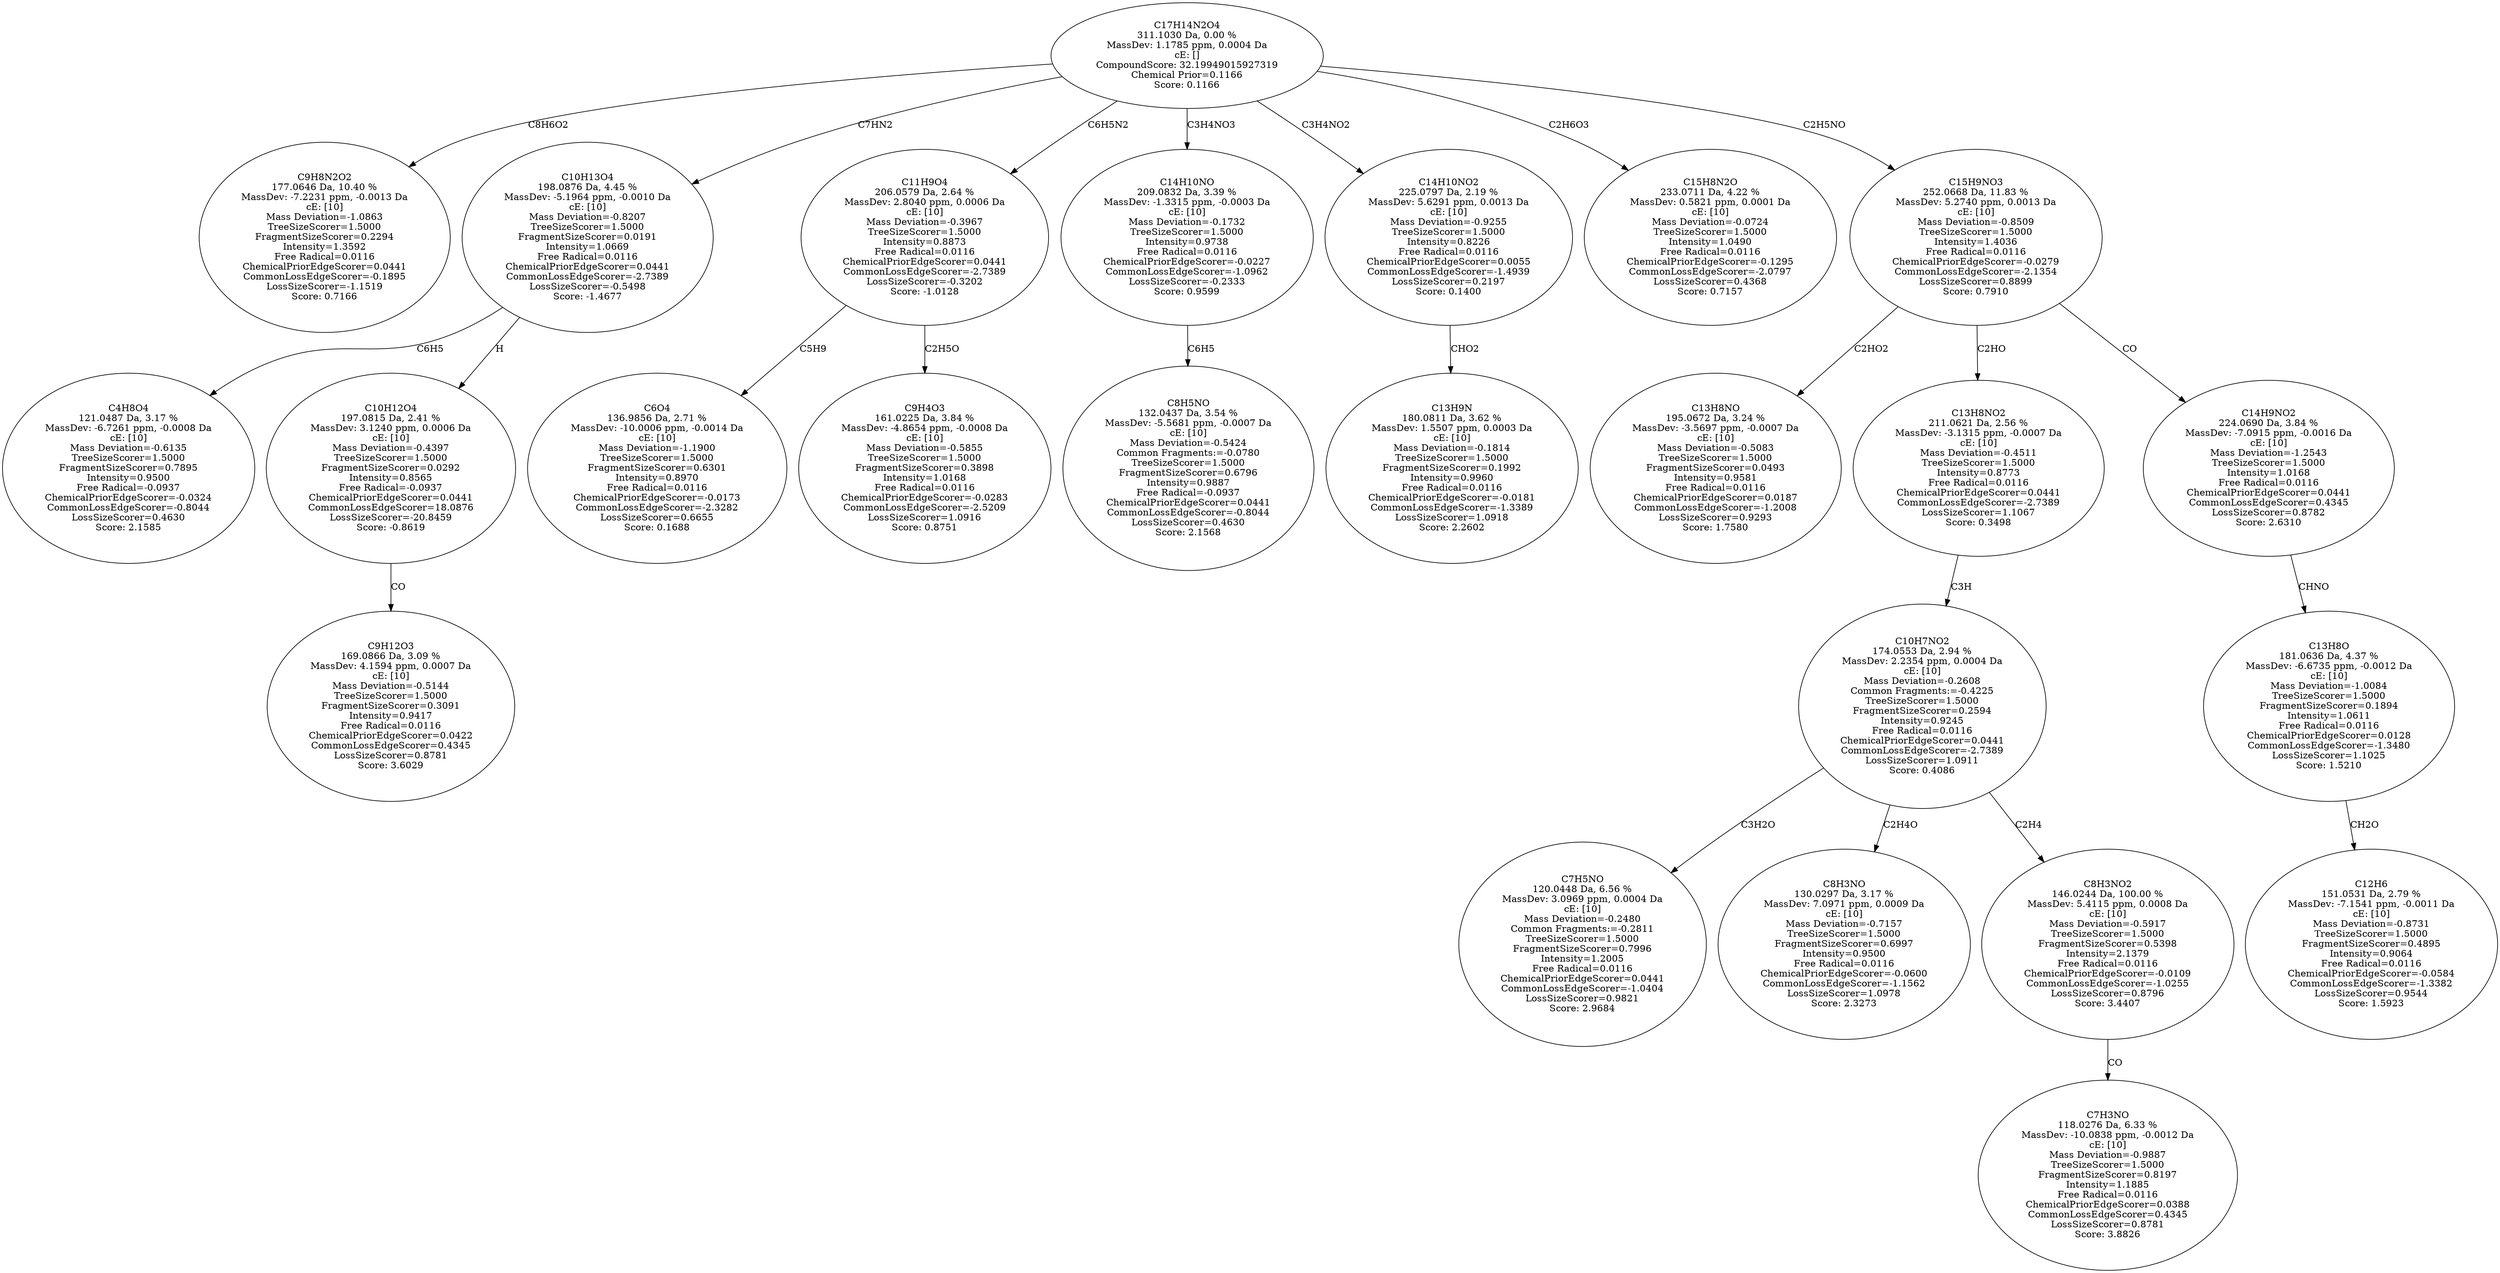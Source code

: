 strict digraph {
v1 [label="C9H8N2O2\n177.0646 Da, 10.40 %\nMassDev: -7.2231 ppm, -0.0013 Da\ncE: [10]\nMass Deviation=-1.0863\nTreeSizeScorer=1.5000\nFragmentSizeScorer=0.2294\nIntensity=1.3592\nFree Radical=0.0116\nChemicalPriorEdgeScorer=0.0441\nCommonLossEdgeScorer=-0.1895\nLossSizeScorer=-1.1519\nScore: 0.7166"];
v2 [label="C4H8O4\n121.0487 Da, 3.17 %\nMassDev: -6.7261 ppm, -0.0008 Da\ncE: [10]\nMass Deviation=-0.6135\nTreeSizeScorer=1.5000\nFragmentSizeScorer=0.7895\nIntensity=0.9500\nFree Radical=-0.0937\nChemicalPriorEdgeScorer=-0.0324\nCommonLossEdgeScorer=-0.8044\nLossSizeScorer=0.4630\nScore: 2.1585"];
v3 [label="C9H12O3\n169.0866 Da, 3.09 %\nMassDev: 4.1594 ppm, 0.0007 Da\ncE: [10]\nMass Deviation=-0.5144\nTreeSizeScorer=1.5000\nFragmentSizeScorer=0.3091\nIntensity=0.9417\nFree Radical=0.0116\nChemicalPriorEdgeScorer=0.0422\nCommonLossEdgeScorer=0.4345\nLossSizeScorer=0.8781\nScore: 3.6029"];
v4 [label="C10H12O4\n197.0815 Da, 2.41 %\nMassDev: 3.1240 ppm, 0.0006 Da\ncE: [10]\nMass Deviation=-0.4397\nTreeSizeScorer=1.5000\nFragmentSizeScorer=0.0292\nIntensity=0.8565\nFree Radical=-0.0937\nChemicalPriorEdgeScorer=0.0441\nCommonLossEdgeScorer=18.0876\nLossSizeScorer=-20.8459\nScore: -0.8619"];
v5 [label="C10H13O4\n198.0876 Da, 4.45 %\nMassDev: -5.1964 ppm, -0.0010 Da\ncE: [10]\nMass Deviation=-0.8207\nTreeSizeScorer=1.5000\nFragmentSizeScorer=0.0191\nIntensity=1.0669\nFree Radical=0.0116\nChemicalPriorEdgeScorer=0.0441\nCommonLossEdgeScorer=-2.7389\nLossSizeScorer=-0.5498\nScore: -1.4677"];
v6 [label="C6O4\n136.9856 Da, 2.71 %\nMassDev: -10.0006 ppm, -0.0014 Da\ncE: [10]\nMass Deviation=-1.1900\nTreeSizeScorer=1.5000\nFragmentSizeScorer=0.6301\nIntensity=0.8970\nFree Radical=0.0116\nChemicalPriorEdgeScorer=-0.0173\nCommonLossEdgeScorer=-2.3282\nLossSizeScorer=0.6655\nScore: 0.1688"];
v7 [label="C9H4O3\n161.0225 Da, 3.84 %\nMassDev: -4.8654 ppm, -0.0008 Da\ncE: [10]\nMass Deviation=-0.5855\nTreeSizeScorer=1.5000\nFragmentSizeScorer=0.3898\nIntensity=1.0168\nFree Radical=0.0116\nChemicalPriorEdgeScorer=-0.0283\nCommonLossEdgeScorer=-2.5209\nLossSizeScorer=1.0916\nScore: 0.8751"];
v8 [label="C11H9O4\n206.0579 Da, 2.64 %\nMassDev: 2.8040 ppm, 0.0006 Da\ncE: [10]\nMass Deviation=-0.3967\nTreeSizeScorer=1.5000\nIntensity=0.8873\nFree Radical=0.0116\nChemicalPriorEdgeScorer=0.0441\nCommonLossEdgeScorer=-2.7389\nLossSizeScorer=-0.3202\nScore: -1.0128"];
v9 [label="C8H5NO\n132.0437 Da, 3.54 %\nMassDev: -5.5681 ppm, -0.0007 Da\ncE: [10]\nMass Deviation=-0.5424\nCommon Fragments:=-0.0780\nTreeSizeScorer=1.5000\nFragmentSizeScorer=0.6796\nIntensity=0.9887\nFree Radical=-0.0937\nChemicalPriorEdgeScorer=0.0441\nCommonLossEdgeScorer=-0.8044\nLossSizeScorer=0.4630\nScore: 2.1568"];
v10 [label="C14H10NO\n209.0832 Da, 3.39 %\nMassDev: -1.3315 ppm, -0.0003 Da\ncE: [10]\nMass Deviation=-0.1732\nTreeSizeScorer=1.5000\nIntensity=0.9738\nFree Radical=0.0116\nChemicalPriorEdgeScorer=-0.0227\nCommonLossEdgeScorer=-1.0962\nLossSizeScorer=-0.2333\nScore: 0.9599"];
v11 [label="C13H9N\n180.0811 Da, 3.62 %\nMassDev: 1.5507 ppm, 0.0003 Da\ncE: [10]\nMass Deviation=-0.1814\nTreeSizeScorer=1.5000\nFragmentSizeScorer=0.1992\nIntensity=0.9960\nFree Radical=0.0116\nChemicalPriorEdgeScorer=-0.0181\nCommonLossEdgeScorer=-1.3389\nLossSizeScorer=1.0918\nScore: 2.2602"];
v12 [label="C14H10NO2\n225.0797 Da, 2.19 %\nMassDev: 5.6291 ppm, 0.0013 Da\ncE: [10]\nMass Deviation=-0.9255\nTreeSizeScorer=1.5000\nIntensity=0.8226\nFree Radical=0.0116\nChemicalPriorEdgeScorer=0.0055\nCommonLossEdgeScorer=-1.4939\nLossSizeScorer=0.2197\nScore: 0.1400"];
v13 [label="C15H8N2O\n233.0711 Da, 4.22 %\nMassDev: 0.5821 ppm, 0.0001 Da\ncE: [10]\nMass Deviation=-0.0724\nTreeSizeScorer=1.5000\nIntensity=1.0490\nFree Radical=0.0116\nChemicalPriorEdgeScorer=-0.1295\nCommonLossEdgeScorer=-2.0797\nLossSizeScorer=0.4368\nScore: 0.7157"];
v14 [label="C13H8NO\n195.0672 Da, 3.24 %\nMassDev: -3.5697 ppm, -0.0007 Da\ncE: [10]\nMass Deviation=-0.5083\nTreeSizeScorer=1.5000\nFragmentSizeScorer=0.0493\nIntensity=0.9581\nFree Radical=0.0116\nChemicalPriorEdgeScorer=0.0187\nCommonLossEdgeScorer=-1.2008\nLossSizeScorer=0.9293\nScore: 1.7580"];
v15 [label="C7H5NO\n120.0448 Da, 6.56 %\nMassDev: 3.0969 ppm, 0.0004 Da\ncE: [10]\nMass Deviation=-0.2480\nCommon Fragments:=-0.2811\nTreeSizeScorer=1.5000\nFragmentSizeScorer=0.7996\nIntensity=1.2005\nFree Radical=0.0116\nChemicalPriorEdgeScorer=0.0441\nCommonLossEdgeScorer=-1.0404\nLossSizeScorer=0.9821\nScore: 2.9684"];
v16 [label="C8H3NO\n130.0297 Da, 3.17 %\nMassDev: 7.0971 ppm, 0.0009 Da\ncE: [10]\nMass Deviation=-0.7157\nTreeSizeScorer=1.5000\nFragmentSizeScorer=0.6997\nIntensity=0.9500\nFree Radical=0.0116\nChemicalPriorEdgeScorer=-0.0600\nCommonLossEdgeScorer=-1.1562\nLossSizeScorer=1.0978\nScore: 2.3273"];
v17 [label="C7H3NO\n118.0276 Da, 6.33 %\nMassDev: -10.0838 ppm, -0.0012 Da\ncE: [10]\nMass Deviation=-0.9887\nTreeSizeScorer=1.5000\nFragmentSizeScorer=0.8197\nIntensity=1.1885\nFree Radical=0.0116\nChemicalPriorEdgeScorer=0.0388\nCommonLossEdgeScorer=0.4345\nLossSizeScorer=0.8781\nScore: 3.8826"];
v18 [label="C8H3NO2\n146.0244 Da, 100.00 %\nMassDev: 5.4115 ppm, 0.0008 Da\ncE: [10]\nMass Deviation=-0.5917\nTreeSizeScorer=1.5000\nFragmentSizeScorer=0.5398\nIntensity=2.1379\nFree Radical=0.0116\nChemicalPriorEdgeScorer=-0.0109\nCommonLossEdgeScorer=-1.0255\nLossSizeScorer=0.8796\nScore: 3.4407"];
v19 [label="C10H7NO2\n174.0553 Da, 2.94 %\nMassDev: 2.2354 ppm, 0.0004 Da\ncE: [10]\nMass Deviation=-0.2608\nCommon Fragments:=-0.4225\nTreeSizeScorer=1.5000\nFragmentSizeScorer=0.2594\nIntensity=0.9245\nFree Radical=0.0116\nChemicalPriorEdgeScorer=0.0441\nCommonLossEdgeScorer=-2.7389\nLossSizeScorer=1.0911\nScore: 0.4086"];
v20 [label="C13H8NO2\n211.0621 Da, 2.56 %\nMassDev: -3.1315 ppm, -0.0007 Da\ncE: [10]\nMass Deviation=-0.4511\nTreeSizeScorer=1.5000\nIntensity=0.8773\nFree Radical=0.0116\nChemicalPriorEdgeScorer=0.0441\nCommonLossEdgeScorer=-2.7389\nLossSizeScorer=1.1067\nScore: 0.3498"];
v21 [label="C12H6\n151.0531 Da, 2.79 %\nMassDev: -7.1541 ppm, -0.0011 Da\ncE: [10]\nMass Deviation=-0.8731\nTreeSizeScorer=1.5000\nFragmentSizeScorer=0.4895\nIntensity=0.9064\nFree Radical=0.0116\nChemicalPriorEdgeScorer=-0.0584\nCommonLossEdgeScorer=-1.3382\nLossSizeScorer=0.9544\nScore: 1.5923"];
v22 [label="C13H8O\n181.0636 Da, 4.37 %\nMassDev: -6.6735 ppm, -0.0012 Da\ncE: [10]\nMass Deviation=-1.0084\nTreeSizeScorer=1.5000\nFragmentSizeScorer=0.1894\nIntensity=1.0611\nFree Radical=0.0116\nChemicalPriorEdgeScorer=0.0128\nCommonLossEdgeScorer=-1.3480\nLossSizeScorer=1.1025\nScore: 1.5210"];
v23 [label="C14H9NO2\n224.0690 Da, 3.84 %\nMassDev: -7.0915 ppm, -0.0016 Da\ncE: [10]\nMass Deviation=-1.2543\nTreeSizeScorer=1.5000\nIntensity=1.0168\nFree Radical=0.0116\nChemicalPriorEdgeScorer=0.0441\nCommonLossEdgeScorer=0.4345\nLossSizeScorer=0.8782\nScore: 2.6310"];
v24 [label="C15H9NO3\n252.0668 Da, 11.83 %\nMassDev: 5.2740 ppm, 0.0013 Da\ncE: [10]\nMass Deviation=-0.8509\nTreeSizeScorer=1.5000\nIntensity=1.4036\nFree Radical=0.0116\nChemicalPriorEdgeScorer=-0.0279\nCommonLossEdgeScorer=-2.1354\nLossSizeScorer=0.8899\nScore: 0.7910"];
v25 [label="C17H14N2O4\n311.1030 Da, 0.00 %\nMassDev: 1.1785 ppm, 0.0004 Da\ncE: []\nCompoundScore: 32.19949015927319\nChemical Prior=0.1166\nScore: 0.1166"];
v25 -> v1 [label="C8H6O2"];
v5 -> v2 [label="C6H5"];
v4 -> v3 [label="CO"];
v5 -> v4 [label="H"];
v25 -> v5 [label="C7HN2"];
v8 -> v6 [label="C5H9"];
v8 -> v7 [label="C2H5O"];
v25 -> v8 [label="C6H5N2"];
v10 -> v9 [label="C6H5"];
v25 -> v10 [label="C3H4NO3"];
v12 -> v11 [label="CHO2"];
v25 -> v12 [label="C3H4NO2"];
v25 -> v13 [label="C2H6O3"];
v24 -> v14 [label="C2HO2"];
v19 -> v15 [label="C3H2O"];
v19 -> v16 [label="C2H4O"];
v18 -> v17 [label="CO"];
v19 -> v18 [label="C2H4"];
v20 -> v19 [label="C3H"];
v24 -> v20 [label="C2HO"];
v22 -> v21 [label="CH2O"];
v23 -> v22 [label="CHNO"];
v24 -> v23 [label="CO"];
v25 -> v24 [label="C2H5NO"];
}